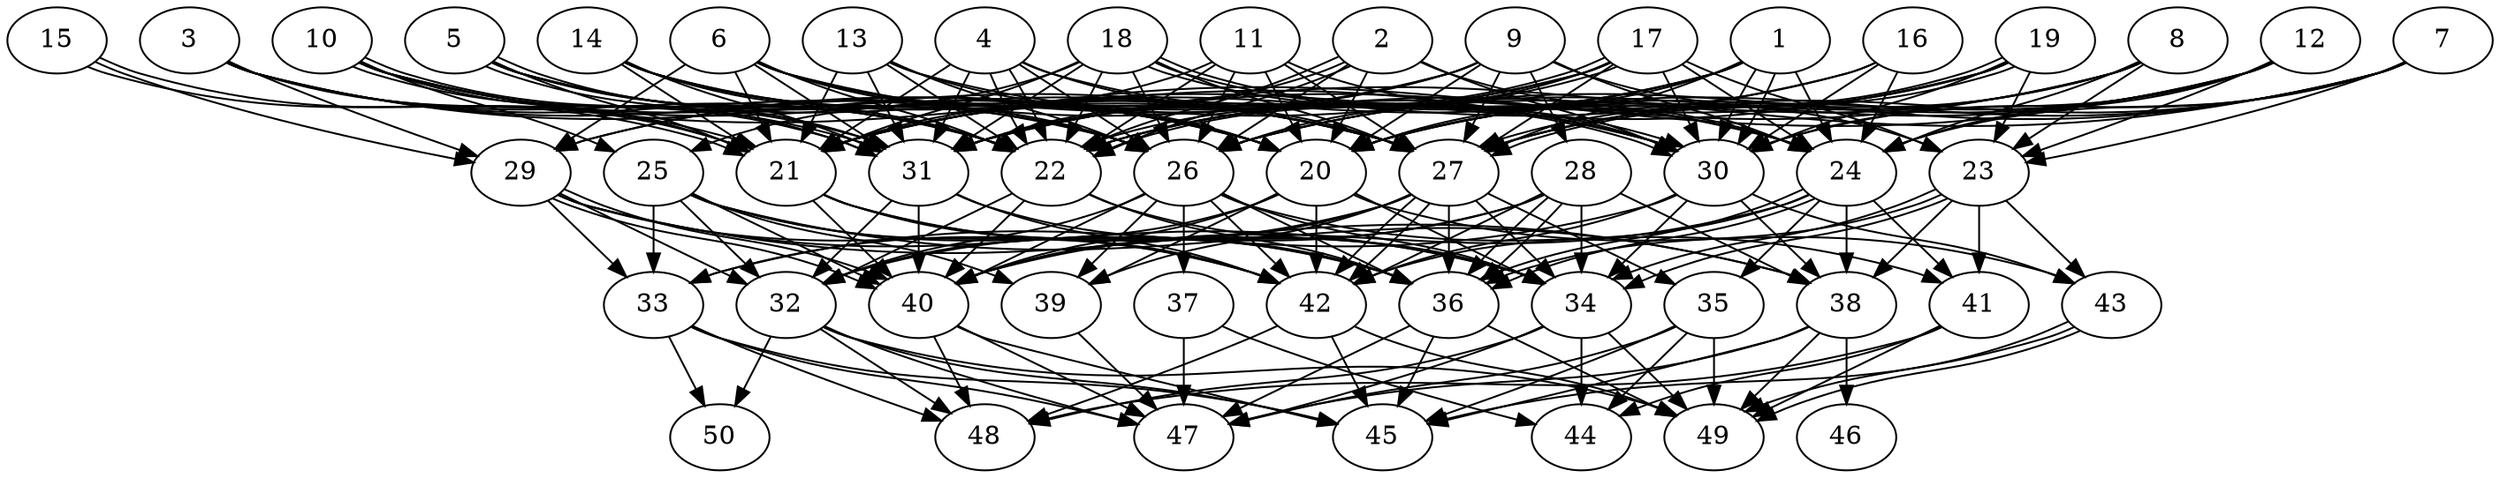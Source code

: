 // DAG automatically generated by daggen at Thu Oct  3 14:07:58 2019
// ./daggen --dot -n 50 --ccr 0.4 --fat 0.7 --regular 0.5 --density 0.9 --mindata 5242880 --maxdata 52428800 
digraph G {
  1 [size="94643200", alpha="0.08", expect_size="37857280"] 
  1 -> 20 [size ="37857280"]
  1 -> 21 [size ="37857280"]
  1 -> 22 [size ="37857280"]
  1 -> 24 [size ="37857280"]
  1 -> 27 [size ="37857280"]
  1 -> 30 [size ="37857280"]
  1 -> 30 [size ="37857280"]
  1 -> 31 [size ="37857280"]
  2 [size="61393920", alpha="0.07", expect_size="24557568"] 
  2 -> 20 [size ="24557568"]
  2 -> 22 [size ="24557568"]
  2 -> 22 [size ="24557568"]
  2 -> 24 [size ="24557568"]
  2 -> 26 [size ="24557568"]
  2 -> 30 [size ="24557568"]
  2 -> 31 [size ="24557568"]
  3 [size="127964160", alpha="0.18", expect_size="51185664"] 
  3 -> 20 [size ="51185664"]
  3 -> 21 [size ="51185664"]
  3 -> 22 [size ="51185664"]
  3 -> 26 [size ="51185664"]
  3 -> 27 [size ="51185664"]
  3 -> 29 [size ="51185664"]
  3 -> 31 [size ="51185664"]
  4 [size="102607360", alpha="0.09", expect_size="41042944"] 
  4 -> 21 [size ="41042944"]
  4 -> 22 [size ="41042944"]
  4 -> 22 [size ="41042944"]
  4 -> 26 [size ="41042944"]
  4 -> 27 [size ="41042944"]
  4 -> 30 [size ="41042944"]
  4 -> 31 [size ="41042944"]
  5 [size="55982080", alpha="0.12", expect_size="22392832"] 
  5 -> 20 [size ="22392832"]
  5 -> 21 [size ="22392832"]
  5 -> 22 [size ="22392832"]
  5 -> 26 [size ="22392832"]
  5 -> 27 [size ="22392832"]
  5 -> 31 [size ="22392832"]
  5 -> 31 [size ="22392832"]
  6 [size="57738240", alpha="0.10", expect_size="23095296"] 
  6 -> 20 [size ="23095296"]
  6 -> 21 [size ="23095296"]
  6 -> 22 [size ="23095296"]
  6 -> 24 [size ="23095296"]
  6 -> 26 [size ="23095296"]
  6 -> 27 [size ="23095296"]
  6 -> 29 [size ="23095296"]
  6 -> 31 [size ="23095296"]
  7 [size="71144960", alpha="0.06", expect_size="28457984"] 
  7 -> 20 [size ="28457984"]
  7 -> 23 [size ="28457984"]
  7 -> 24 [size ="28457984"]
  7 -> 26 [size ="28457984"]
  7 -> 27 [size ="28457984"]
  7 -> 30 [size ="28457984"]
  7 -> 31 [size ="28457984"]
  8 [size="80417280", alpha="0.18", expect_size="32166912"] 
  8 -> 20 [size ="32166912"]
  8 -> 23 [size ="32166912"]
  8 -> 24 [size ="32166912"]
  8 -> 26 [size ="32166912"]
  8 -> 27 [size ="32166912"]
  8 -> 31 [size ="32166912"]
  9 [size="17592320", alpha="0.00", expect_size="7036928"] 
  9 -> 20 [size ="7036928"]
  9 -> 21 [size ="7036928"]
  9 -> 23 [size ="7036928"]
  9 -> 24 [size ="7036928"]
  9 -> 27 [size ="7036928"]
  9 -> 28 [size ="7036928"]
  9 -> 29 [size ="7036928"]
  9 -> 31 [size ="7036928"]
  10 [size="113922560", alpha="0.07", expect_size="45569024"] 
  10 -> 20 [size ="45569024"]
  10 -> 21 [size ="45569024"]
  10 -> 22 [size ="45569024"]
  10 -> 25 [size ="45569024"]
  10 -> 27 [size ="45569024"]
  10 -> 30 [size ="45569024"]
  10 -> 31 [size ="45569024"]
  10 -> 31 [size ="45569024"]
  11 [size="25917440", alpha="0.09", expect_size="10366976"] 
  11 -> 20 [size ="10366976"]
  11 -> 21 [size ="10366976"]
  11 -> 22 [size ="10366976"]
  11 -> 26 [size ="10366976"]
  11 -> 27 [size ="10366976"]
  11 -> 30 [size ="10366976"]
  12 [size="70709760", alpha="0.08", expect_size="28283904"] 
  12 -> 20 [size ="28283904"]
  12 -> 21 [size ="28283904"]
  12 -> 23 [size ="28283904"]
  12 -> 24 [size ="28283904"]
  12 -> 26 [size ="28283904"]
  12 -> 27 [size ="28283904"]
  12 -> 30 [size ="28283904"]
  13 [size="114378240", alpha="0.09", expect_size="45751296"] 
  13 -> 20 [size ="45751296"]
  13 -> 21 [size ="45751296"]
  13 -> 22 [size ="45751296"]
  13 -> 26 [size ="45751296"]
  13 -> 30 [size ="45751296"]
  13 -> 31 [size ="45751296"]
  14 [size="104642560", alpha="0.11", expect_size="41857024"] 
  14 -> 20 [size ="41857024"]
  14 -> 21 [size ="41857024"]
  14 -> 22 [size ="41857024"]
  14 -> 26 [size ="41857024"]
  14 -> 27 [size ="41857024"]
  14 -> 31 [size ="41857024"]
  15 [size="39764480", alpha="0.12", expect_size="15905792"] 
  15 -> 21 [size ="15905792"]
  15 -> 21 [size ="15905792"]
  15 -> 29 [size ="15905792"]
  16 [size="109373440", alpha="0.17", expect_size="43749376"] 
  16 -> 21 [size ="43749376"]
  16 -> 22 [size ="43749376"]
  16 -> 24 [size ="43749376"]
  16 -> 30 [size ="43749376"]
  17 [size="51002880", alpha="0.18", expect_size="20401152"] 
  17 -> 22 [size ="20401152"]
  17 -> 22 [size ="20401152"]
  17 -> 23 [size ="20401152"]
  17 -> 24 [size ="20401152"]
  17 -> 26 [size ="20401152"]
  17 -> 27 [size ="20401152"]
  17 -> 29 [size ="20401152"]
  17 -> 30 [size ="20401152"]
  17 -> 31 [size ="20401152"]
  18 [size="87075840", alpha="0.00", expect_size="34830336"] 
  18 -> 21 [size ="34830336"]
  18 -> 22 [size ="34830336"]
  18 -> 24 [size ="34830336"]
  18 -> 25 [size ="34830336"]
  18 -> 26 [size ="34830336"]
  18 -> 27 [size ="34830336"]
  18 -> 30 [size ="34830336"]
  18 -> 30 [size ="34830336"]
  18 -> 31 [size ="34830336"]
  19 [size="76907520", alpha="0.09", expect_size="30763008"] 
  19 -> 20 [size ="30763008"]
  19 -> 21 [size ="30763008"]
  19 -> 22 [size ="30763008"]
  19 -> 23 [size ="30763008"]
  19 -> 27 [size ="30763008"]
  19 -> 27 [size ="30763008"]
  19 -> 30 [size ="30763008"]
  20 [size="77260800", alpha="0.05", expect_size="30904320"] 
  20 -> 32 [size ="30904320"]
  20 -> 34 [size ="30904320"]
  20 -> 39 [size ="30904320"]
  20 -> 40 [size ="30904320"]
  20 -> 42 [size ="30904320"]
  20 -> 43 [size ="30904320"]
  21 [size="115683840", alpha="0.14", expect_size="46273536"] 
  21 -> 34 [size ="46273536"]
  21 -> 36 [size ="46273536"]
  21 -> 40 [size ="46273536"]
  21 -> 42 [size ="46273536"]
  22 [size="52188160", alpha="0.12", expect_size="20875264"] 
  22 -> 32 [size ="20875264"]
  22 -> 34 [size ="20875264"]
  22 -> 36 [size ="20875264"]
  22 -> 40 [size ="20875264"]
  23 [size="100666880", alpha="0.10", expect_size="40266752"] 
  23 -> 34 [size ="40266752"]
  23 -> 34 [size ="40266752"]
  23 -> 36 [size ="40266752"]
  23 -> 38 [size ="40266752"]
  23 -> 41 [size ="40266752"]
  23 -> 43 [size ="40266752"]
  24 [size="33651200", alpha="0.02", expect_size="13460480"] 
  24 -> 35 [size ="13460480"]
  24 -> 36 [size ="13460480"]
  24 -> 36 [size ="13460480"]
  24 -> 38 [size ="13460480"]
  24 -> 40 [size ="13460480"]
  24 -> 41 [size ="13460480"]
  24 -> 42 [size ="13460480"]
  25 [size="99517440", alpha="0.02", expect_size="39806976"] 
  25 -> 32 [size ="39806976"]
  25 -> 33 [size ="39806976"]
  25 -> 36 [size ="39806976"]
  25 -> 38 [size ="39806976"]
  25 -> 39 [size ="39806976"]
  25 -> 40 [size ="39806976"]
  25 -> 42 [size ="39806976"]
  26 [size="55252480", alpha="0.09", expect_size="22100992"] 
  26 -> 32 [size ="22100992"]
  26 -> 34 [size ="22100992"]
  26 -> 36 [size ="22100992"]
  26 -> 37 [size ="22100992"]
  26 -> 39 [size ="22100992"]
  26 -> 40 [size ="22100992"]
  26 -> 41 [size ="22100992"]
  26 -> 42 [size ="22100992"]
  27 [size="37667840", alpha="0.06", expect_size="15067136"] 
  27 -> 33 [size ="15067136"]
  27 -> 34 [size ="15067136"]
  27 -> 35 [size ="15067136"]
  27 -> 36 [size ="15067136"]
  27 -> 39 [size ="15067136"]
  27 -> 40 [size ="15067136"]
  27 -> 42 [size ="15067136"]
  27 -> 42 [size ="15067136"]
  28 [size="23216640", alpha="0.15", expect_size="9286656"] 
  28 -> 32 [size ="9286656"]
  28 -> 34 [size ="9286656"]
  28 -> 36 [size ="9286656"]
  28 -> 36 [size ="9286656"]
  28 -> 38 [size ="9286656"]
  28 -> 40 [size ="9286656"]
  28 -> 42 [size ="9286656"]
  29 [size="24089600", alpha="0.04", expect_size="9635840"] 
  29 -> 32 [size ="9635840"]
  29 -> 33 [size ="9635840"]
  29 -> 34 [size ="9635840"]
  29 -> 38 [size ="9635840"]
  29 -> 40 [size ="9635840"]
  29 -> 40 [size ="9635840"]
  29 -> 42 [size ="9635840"]
  30 [size="77964800", alpha="0.10", expect_size="31185920"] 
  30 -> 33 [size ="31185920"]
  30 -> 34 [size ="31185920"]
  30 -> 38 [size ="31185920"]
  30 -> 42 [size ="31185920"]
  30 -> 43 [size ="31185920"]
  31 [size="106892800", alpha="0.19", expect_size="42757120"] 
  31 -> 32 [size ="42757120"]
  31 -> 36 [size ="42757120"]
  31 -> 40 [size ="42757120"]
  31 -> 42 [size ="42757120"]
  32 [size="74449920", alpha="0.17", expect_size="29779968"] 
  32 -> 45 [size ="29779968"]
  32 -> 47 [size ="29779968"]
  32 -> 48 [size ="29779968"]
  32 -> 49 [size ="29779968"]
  32 -> 50 [size ="29779968"]
  33 [size="28922880", alpha="0.13", expect_size="11569152"] 
  33 -> 45 [size ="11569152"]
  33 -> 47 [size ="11569152"]
  33 -> 48 [size ="11569152"]
  33 -> 50 [size ="11569152"]
  34 [size="85168640", alpha="0.04", expect_size="34067456"] 
  34 -> 44 [size ="34067456"]
  34 -> 47 [size ="34067456"]
  34 -> 48 [size ="34067456"]
  34 -> 49 [size ="34067456"]
  35 [size="96757760", alpha="0.19", expect_size="38703104"] 
  35 -> 44 [size ="38703104"]
  35 -> 45 [size ="38703104"]
  35 -> 47 [size ="38703104"]
  35 -> 49 [size ="38703104"]
  36 [size="106570240", alpha="0.11", expect_size="42628096"] 
  36 -> 45 [size ="42628096"]
  36 -> 47 [size ="42628096"]
  36 -> 49 [size ="42628096"]
  37 [size="41269760", alpha="0.09", expect_size="16507904"] 
  37 -> 44 [size ="16507904"]
  37 -> 47 [size ="16507904"]
  38 [size="76864000", alpha="0.20", expect_size="30745600"] 
  38 -> 45 [size ="30745600"]
  38 -> 46 [size ="30745600"]
  38 -> 47 [size ="30745600"]
  38 -> 49 [size ="30745600"]
  39 [size="44730880", alpha="0.02", expect_size="17892352"] 
  39 -> 47 [size ="17892352"]
  40 [size="67322880", alpha="0.14", expect_size="26929152"] 
  40 -> 45 [size ="26929152"]
  40 -> 47 [size ="26929152"]
  40 -> 48 [size ="26929152"]
  41 [size="127490560", alpha="0.04", expect_size="50996224"] 
  41 -> 44 [size ="50996224"]
  41 -> 48 [size ="50996224"]
  41 -> 49 [size ="50996224"]
  42 [size="120084480", alpha="0.00", expect_size="48033792"] 
  42 -> 45 [size ="48033792"]
  42 -> 48 [size ="48033792"]
  42 -> 49 [size ="48033792"]
  43 [size="102704640", alpha="0.12", expect_size="41081856"] 
  43 -> 45 [size ="41081856"]
  43 -> 49 [size ="41081856"]
  43 -> 49 [size ="41081856"]
  44 [size="58659840", alpha="0.07", expect_size="23463936"] 
  45 [size="79482880", alpha="0.16", expect_size="31793152"] 
  46 [size="73876480", alpha="0.13", expect_size="29550592"] 
  47 [size="20134400", alpha="0.14", expect_size="8053760"] 
  48 [size="74122240", alpha="0.16", expect_size="29648896"] 
  49 [size="73881600", alpha="0.01", expect_size="29552640"] 
  50 [size="83210240", alpha="0.16", expect_size="33284096"] 
}

